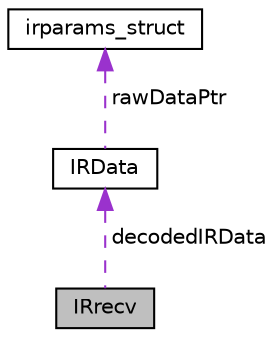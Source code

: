 digraph "IRrecv"
{
 // LATEX_PDF_SIZE
  edge [fontname="Helvetica",fontsize="10",labelfontname="Helvetica",labelfontsize="10"];
  node [fontname="Helvetica",fontsize="10",shape=record];
  Node1 [label="IRrecv",height=0.2,width=0.4,color="black", fillcolor="grey75", style="filled", fontcolor="black",tooltip=" "];
  Node2 -> Node1 [dir="back",color="darkorchid3",fontsize="10",style="dashed",label=" decodedIRData" ,fontname="Helvetica"];
  Node2 [label="IRData",height=0.2,width=0.4,color="black", fillcolor="white", style="filled",URL="$struct_i_r_data.html",tooltip=" "];
  Node3 -> Node2 [dir="back",color="darkorchid3",fontsize="10",style="dashed",label=" rawDataPtr" ,fontname="Helvetica"];
  Node3 [label="irparams_struct",height=0.2,width=0.4,color="black", fillcolor="white", style="filled",URL="$structirparams__struct.html",tooltip=" "];
}

